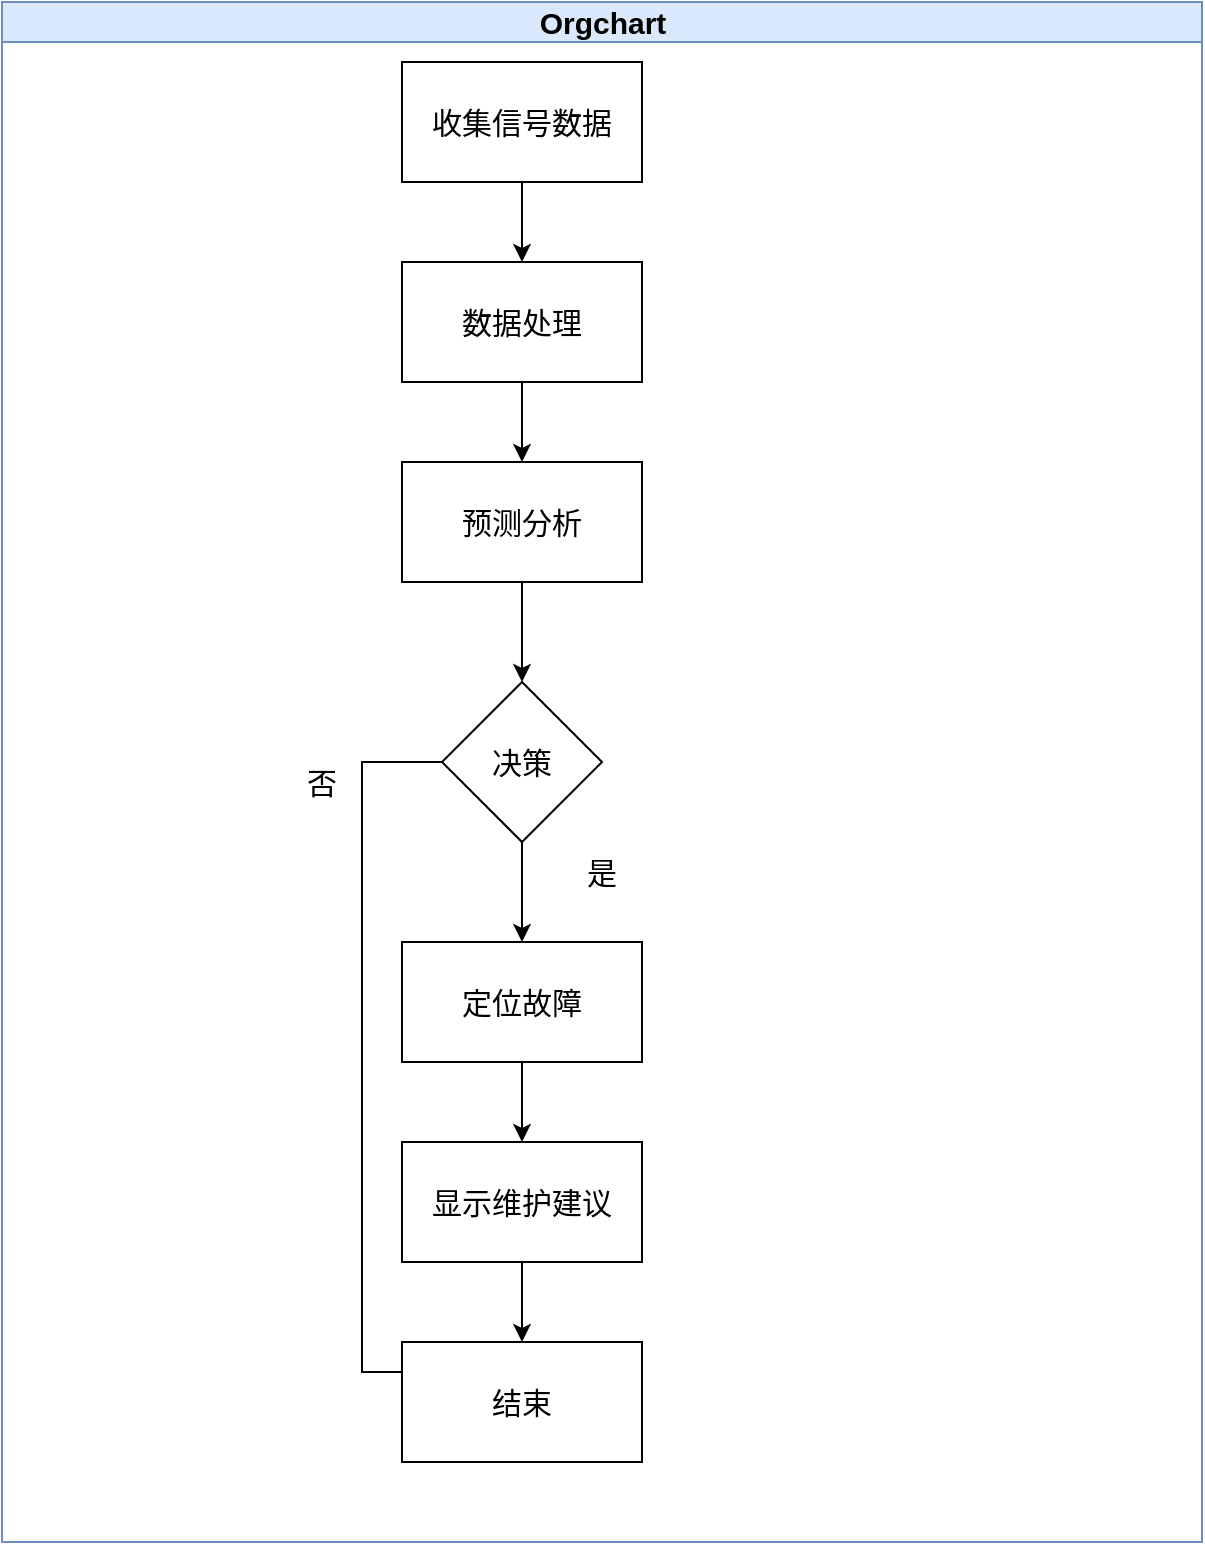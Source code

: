 <mxfile version="20.2.7" type="github">
  <diagram id="prtHgNgQTEPvFCAcTncT" name="Page-1">
    <mxGraphModel dx="927" dy="515" grid="1" gridSize="10" guides="1" tooltips="1" connect="1" arrows="1" fold="1" page="1" pageScale="1" pageWidth="827" pageHeight="1169" math="0" shadow="0">
      <root>
        <mxCell id="0" />
        <mxCell id="1" parent="0" />
        <mxCell id="dNxyNK7c78bLwvsdeMH5-11" value="Orgchart" style="swimlane;html=1;startSize=20;horizontal=1;containerType=tree;glass=0;fillColor=#dae8fc;strokeColor=#6c8ebf;verticalAlign=middle;spacing=-2;fontSize=15;" parent="1" vertex="1">
          <mxGeometry x="70" y="150" width="600" height="770" as="geometry" />
        </mxCell>
        <mxCell id="qc82mpbbsG2euQw0mBEm-1" value="收集信号数据" style="rounded=0;whiteSpace=wrap;html=1;verticalAlign=middle;spacing=-2;fontSize=15;" vertex="1" parent="dNxyNK7c78bLwvsdeMH5-11">
          <mxGeometry x="200" y="30" width="120" height="60" as="geometry" />
        </mxCell>
        <mxCell id="qc82mpbbsG2euQw0mBEm-2" value="" style="edgeStyle=orthogonalEdgeStyle;rounded=0;orthogonalLoop=1;jettySize=auto;html=1;verticalAlign=middle;spacing=-2;fontSize=15;" edge="1" source="qc82mpbbsG2euQw0mBEm-1" target="qc82mpbbsG2euQw0mBEm-5" parent="dNxyNK7c78bLwvsdeMH5-11">
          <mxGeometry relative="1" as="geometry" />
        </mxCell>
        <mxCell id="qc82mpbbsG2euQw0mBEm-3" value="预测分析" style="rounded=0;whiteSpace=wrap;html=1;verticalAlign=middle;spacing=-2;fontSize=15;" vertex="1" parent="dNxyNK7c78bLwvsdeMH5-11">
          <mxGeometry x="200" y="230" width="120" height="60" as="geometry" />
        </mxCell>
        <mxCell id="qc82mpbbsG2euQw0mBEm-4" value="" style="edgeStyle=orthogonalEdgeStyle;rounded=0;orthogonalLoop=1;jettySize=auto;html=1;verticalAlign=middle;spacing=-2;fontSize=15;" edge="1" target="qc82mpbbsG2euQw0mBEm-3" source="qc82mpbbsG2euQw0mBEm-5" parent="dNxyNK7c78bLwvsdeMH5-11">
          <mxGeometry relative="1" as="geometry">
            <mxPoint x="290" y="190" as="sourcePoint" />
          </mxGeometry>
        </mxCell>
        <mxCell id="qc82mpbbsG2euQw0mBEm-5" value="数据处理" style="rounded=0;whiteSpace=wrap;html=1;verticalAlign=middle;spacing=-2;fontSize=15;" vertex="1" parent="dNxyNK7c78bLwvsdeMH5-11">
          <mxGeometry x="200" y="130" width="120" height="60" as="geometry" />
        </mxCell>
        <mxCell id="qc82mpbbsG2euQw0mBEm-13" value="" style="rounded=0;whiteSpace=wrap;html=1;verticalAlign=middle;spacing=-2;fontSize=15;" vertex="1" parent="dNxyNK7c78bLwvsdeMH5-11">
          <mxGeometry x="60" y="340" width="70" as="geometry" />
        </mxCell>
        <mxCell id="qc82mpbbsG2euQw0mBEm-14" value="" style="edgeStyle=orthogonalEdgeStyle;rounded=0;orthogonalLoop=1;jettySize=auto;html=1;startArrow=none;verticalAlign=middle;spacing=-2;fontSize=15;" edge="1" target="qc82mpbbsG2euQw0mBEm-15" source="qc82mpbbsG2euQw0mBEm-24" parent="dNxyNK7c78bLwvsdeMH5-11">
          <mxGeometry relative="1" as="geometry">
            <mxPoint x="280" y="410" as="sourcePoint" />
          </mxGeometry>
        </mxCell>
        <mxCell id="qc82mpbbsG2euQw0mBEm-15" value="定位故障" style="rounded=0;whiteSpace=wrap;html=1;verticalAlign=middle;spacing=-2;fontSize=15;" vertex="1" parent="dNxyNK7c78bLwvsdeMH5-11">
          <mxGeometry x="200" y="470" width="120" height="60" as="geometry" />
        </mxCell>
        <mxCell id="qc82mpbbsG2euQw0mBEm-16" value="" style="edgeStyle=orthogonalEdgeStyle;rounded=0;orthogonalLoop=1;jettySize=auto;html=1;verticalAlign=middle;spacing=-2;fontSize=15;" edge="1" target="qc82mpbbsG2euQw0mBEm-17" source="qc82mpbbsG2euQw0mBEm-15" parent="dNxyNK7c78bLwvsdeMH5-11">
          <mxGeometry relative="1" as="geometry">
            <mxPoint x="280" y="510" as="sourcePoint" />
          </mxGeometry>
        </mxCell>
        <mxCell id="qc82mpbbsG2euQw0mBEm-17" value="显示维护建议" style="rounded=0;whiteSpace=wrap;html=1;verticalAlign=middle;spacing=-2;fontSize=15;" vertex="1" parent="dNxyNK7c78bLwvsdeMH5-11">
          <mxGeometry x="200" y="570" width="120" height="60" as="geometry" />
        </mxCell>
        <mxCell id="qc82mpbbsG2euQw0mBEm-18" value="" style="edgeStyle=orthogonalEdgeStyle;rounded=0;orthogonalLoop=1;jettySize=auto;html=1;verticalAlign=middle;spacing=-2;fontSize=15;" edge="1" target="qc82mpbbsG2euQw0mBEm-19" source="qc82mpbbsG2euQw0mBEm-17" parent="dNxyNK7c78bLwvsdeMH5-11">
          <mxGeometry relative="1" as="geometry">
            <mxPoint x="280" y="610" as="sourcePoint" />
          </mxGeometry>
        </mxCell>
        <mxCell id="qc82mpbbsG2euQw0mBEm-19" value="结束" style="rounded=0;whiteSpace=wrap;html=1;verticalAlign=middle;spacing=-2;fontSize=15;" vertex="1" parent="dNxyNK7c78bLwvsdeMH5-11">
          <mxGeometry x="200" y="670" width="120" height="60" as="geometry" />
        </mxCell>
        <mxCell id="qc82mpbbsG2euQw0mBEm-24" value="决策" style="rhombus;whiteSpace=wrap;html=1;verticalAlign=middle;spacing=-2;fontSize=15;" vertex="1" parent="dNxyNK7c78bLwvsdeMH5-11">
          <mxGeometry x="220" y="340" width="80" height="80" as="geometry" />
        </mxCell>
        <mxCell id="qc82mpbbsG2euQw0mBEm-25" value="" style="edgeStyle=orthogonalEdgeStyle;rounded=0;orthogonalLoop=1;jettySize=auto;html=1;endArrow=none;exitX=0;exitY=0.25;exitDx=0;exitDy=0;verticalAlign=middle;spacing=-2;fontSize=15;" edge="1" parent="dNxyNK7c78bLwvsdeMH5-11" source="qc82mpbbsG2euQw0mBEm-19" target="qc82mpbbsG2euQw0mBEm-24">
          <mxGeometry relative="1" as="geometry">
            <mxPoint x="80" y="620" as="sourcePoint" />
            <mxPoint x="280" y="550" as="targetPoint" />
            <Array as="points">
              <mxPoint x="180" y="685" />
              <mxPoint x="180" y="380" />
            </Array>
          </mxGeometry>
        </mxCell>
        <mxCell id="qc82mpbbsG2euQw0mBEm-29" value="" style="edgeStyle=orthogonalEdgeStyle;rounded=0;orthogonalLoop=1;jettySize=auto;html=1;exitX=0.5;exitY=1;exitDx=0;exitDy=0;verticalAlign=middle;spacing=-2;fontSize=15;" edge="1" target="qc82mpbbsG2euQw0mBEm-24" source="qc82mpbbsG2euQw0mBEm-3" parent="dNxyNK7c78bLwvsdeMH5-11">
          <mxGeometry relative="1" as="geometry">
            <mxPoint x="270" y="410" as="sourcePoint" />
          </mxGeometry>
        </mxCell>
        <mxCell id="qc82mpbbsG2euQw0mBEm-33" value="是" style="text;html=1;strokeColor=none;fillColor=none;align=center;verticalAlign=middle;whiteSpace=wrap;rounded=0;fontSize=15;" vertex="1" parent="dNxyNK7c78bLwvsdeMH5-11">
          <mxGeometry x="270" y="420" width="60" height="30" as="geometry" />
        </mxCell>
        <mxCell id="qc82mpbbsG2euQw0mBEm-34" value="否" style="text;html=1;strokeColor=none;fillColor=none;align=center;verticalAlign=middle;whiteSpace=wrap;rounded=0;fontSize=15;" vertex="1" parent="dNxyNK7c78bLwvsdeMH5-11">
          <mxGeometry x="130" y="370" width="60" height="40" as="geometry" />
        </mxCell>
      </root>
    </mxGraphModel>
  </diagram>
</mxfile>
